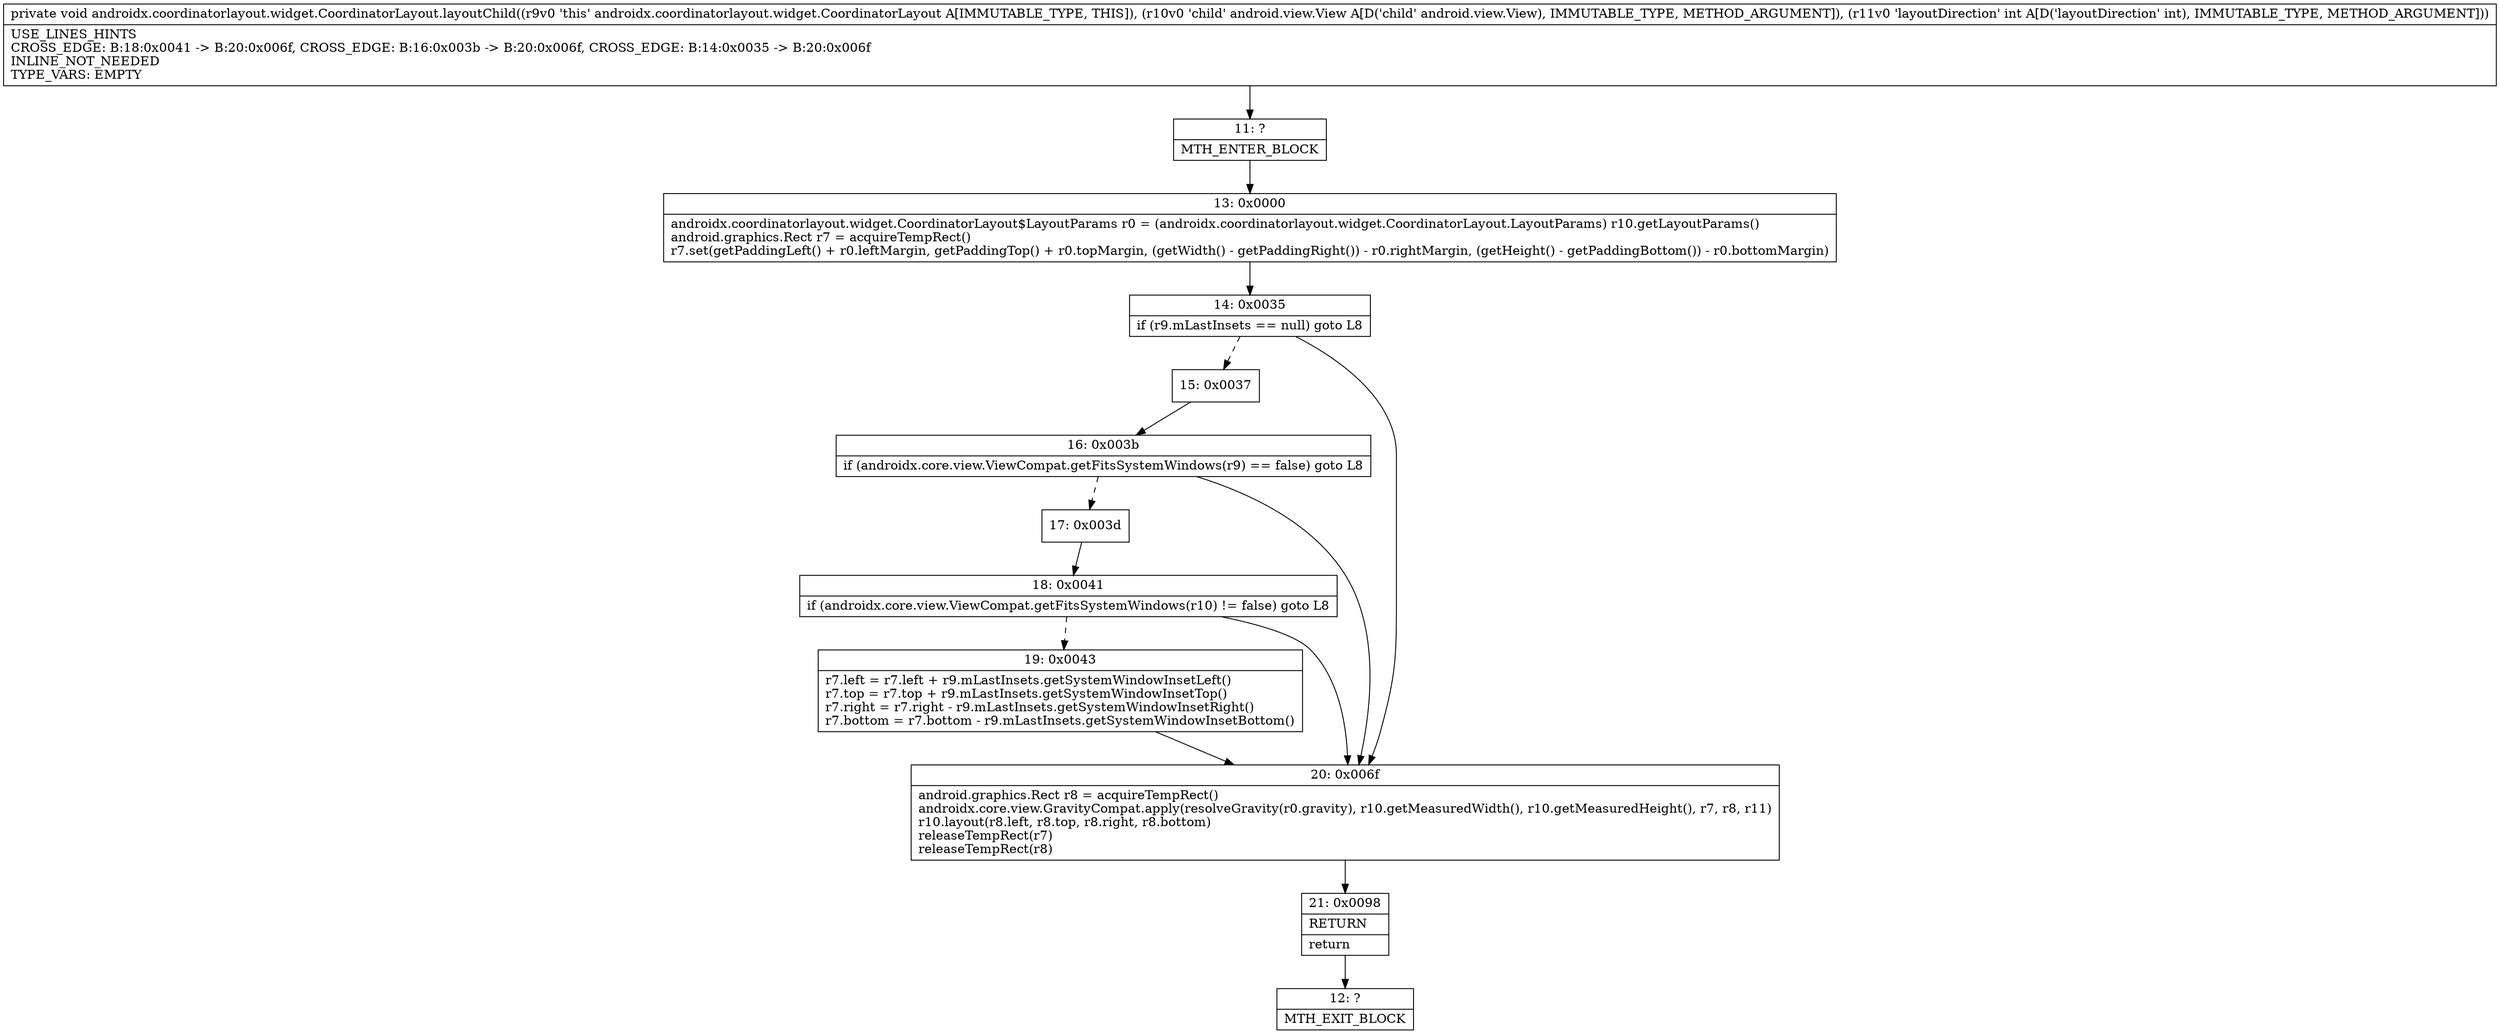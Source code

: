 digraph "CFG forandroidx.coordinatorlayout.widget.CoordinatorLayout.layoutChild(Landroid\/view\/View;I)V" {
Node_11 [shape=record,label="{11\:\ ?|MTH_ENTER_BLOCK\l}"];
Node_13 [shape=record,label="{13\:\ 0x0000|androidx.coordinatorlayout.widget.CoordinatorLayout$LayoutParams r0 = (androidx.coordinatorlayout.widget.CoordinatorLayout.LayoutParams) r10.getLayoutParams()\landroid.graphics.Rect r7 = acquireTempRect()\lr7.set(getPaddingLeft() + r0.leftMargin, getPaddingTop() + r0.topMargin, (getWidth() \- getPaddingRight()) \- r0.rightMargin, (getHeight() \- getPaddingBottom()) \- r0.bottomMargin)\l}"];
Node_14 [shape=record,label="{14\:\ 0x0035|if (r9.mLastInsets == null) goto L8\l}"];
Node_15 [shape=record,label="{15\:\ 0x0037}"];
Node_16 [shape=record,label="{16\:\ 0x003b|if (androidx.core.view.ViewCompat.getFitsSystemWindows(r9) == false) goto L8\l}"];
Node_17 [shape=record,label="{17\:\ 0x003d}"];
Node_18 [shape=record,label="{18\:\ 0x0041|if (androidx.core.view.ViewCompat.getFitsSystemWindows(r10) != false) goto L8\l}"];
Node_19 [shape=record,label="{19\:\ 0x0043|r7.left = r7.left + r9.mLastInsets.getSystemWindowInsetLeft()\lr7.top = r7.top + r9.mLastInsets.getSystemWindowInsetTop()\lr7.right = r7.right \- r9.mLastInsets.getSystemWindowInsetRight()\lr7.bottom = r7.bottom \- r9.mLastInsets.getSystemWindowInsetBottom()\l}"];
Node_20 [shape=record,label="{20\:\ 0x006f|android.graphics.Rect r8 = acquireTempRect()\landroidx.core.view.GravityCompat.apply(resolveGravity(r0.gravity), r10.getMeasuredWidth(), r10.getMeasuredHeight(), r7, r8, r11)\lr10.layout(r8.left, r8.top, r8.right, r8.bottom)\lreleaseTempRect(r7)\lreleaseTempRect(r8)\l}"];
Node_21 [shape=record,label="{21\:\ 0x0098|RETURN\l|return\l}"];
Node_12 [shape=record,label="{12\:\ ?|MTH_EXIT_BLOCK\l}"];
MethodNode[shape=record,label="{private void androidx.coordinatorlayout.widget.CoordinatorLayout.layoutChild((r9v0 'this' androidx.coordinatorlayout.widget.CoordinatorLayout A[IMMUTABLE_TYPE, THIS]), (r10v0 'child' android.view.View A[D('child' android.view.View), IMMUTABLE_TYPE, METHOD_ARGUMENT]), (r11v0 'layoutDirection' int A[D('layoutDirection' int), IMMUTABLE_TYPE, METHOD_ARGUMENT]))  | USE_LINES_HINTS\lCROSS_EDGE: B:18:0x0041 \-\> B:20:0x006f, CROSS_EDGE: B:16:0x003b \-\> B:20:0x006f, CROSS_EDGE: B:14:0x0035 \-\> B:20:0x006f\lINLINE_NOT_NEEDED\lTYPE_VARS: EMPTY\l}"];
MethodNode -> Node_11;Node_11 -> Node_13;
Node_13 -> Node_14;
Node_14 -> Node_15[style=dashed];
Node_14 -> Node_20;
Node_15 -> Node_16;
Node_16 -> Node_17[style=dashed];
Node_16 -> Node_20;
Node_17 -> Node_18;
Node_18 -> Node_19[style=dashed];
Node_18 -> Node_20;
Node_19 -> Node_20;
Node_20 -> Node_21;
Node_21 -> Node_12;
}

